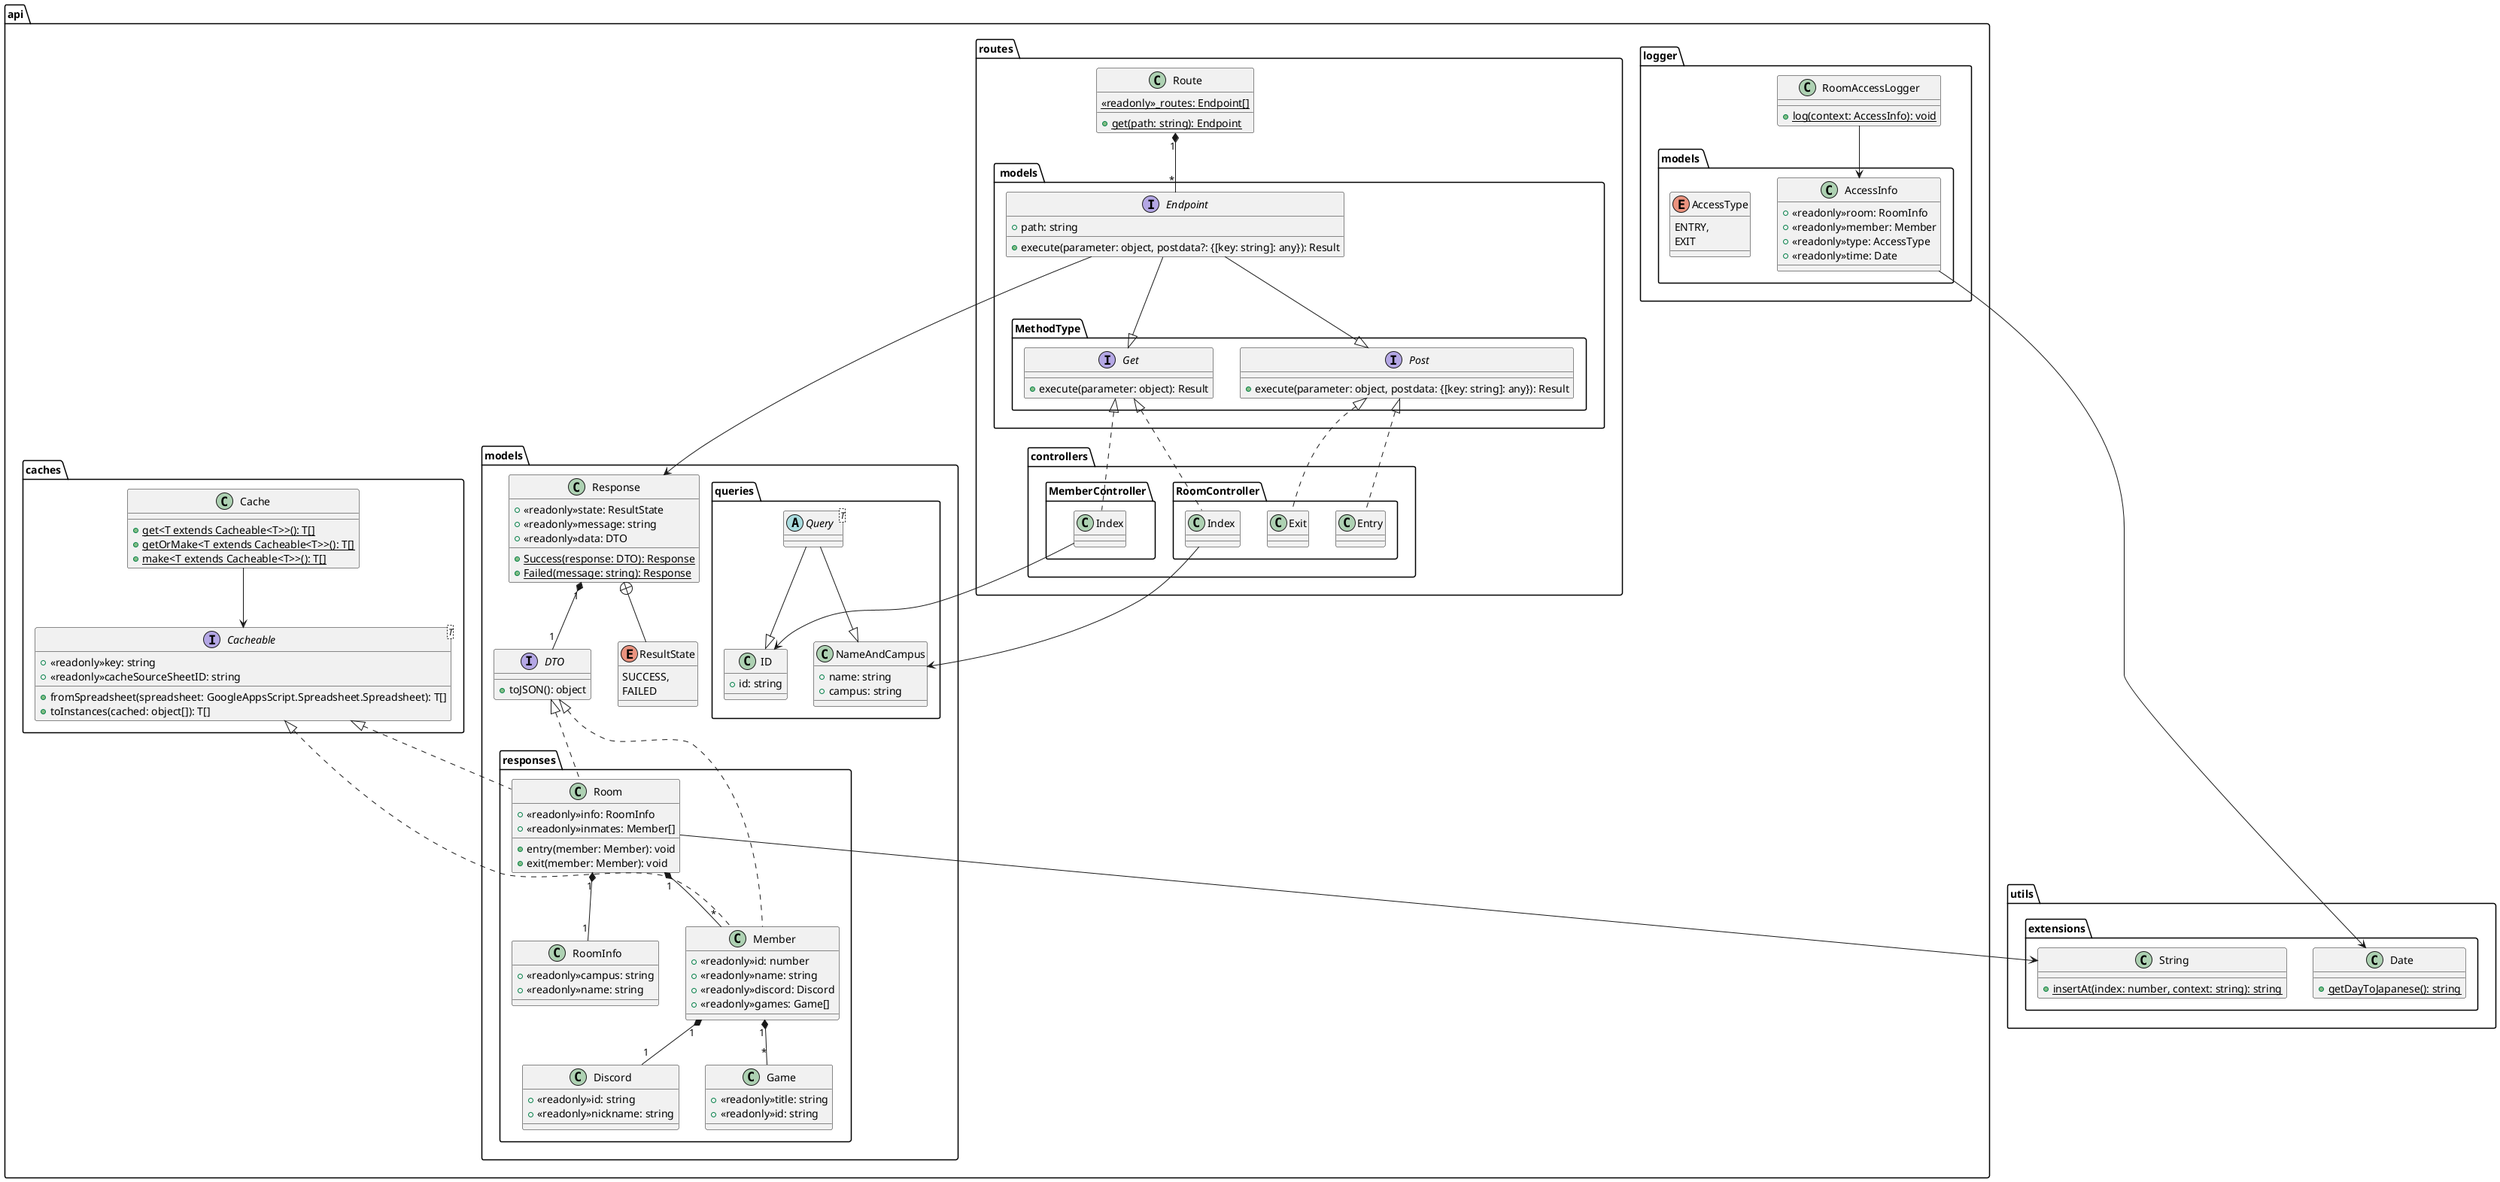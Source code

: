 @startuml
package api
{
    package caches
    {
        class Cache
        {
            +{static}get<T extends Cacheable<T>>(): T[]
            +{static}getOrMake<T extends Cacheable<T>>(): T[]
            +{static}make<T extends Cacheable<T>>(): T[]
        }
        interface Cacheable<T>
        {
            +<<readonly>>key: string
            +<<readonly>>cacheSourceSheetID: string
            +fromSpreadsheet(spreadsheet: GoogleAppsScript.Spreadsheet.Spreadsheet): T[]
            +toInstances(cached: object[]): T[]
        }
    }
    package logger
    {
        package "models "
        {
            class AccessInfo
            {
                +<<readonly>>room: RoomInfo
                +<<readonly>>member: Member
                +<<readonly>>type: AccessType
                +<<readonly>>time: Date
            }
            enum AccessType
            {
                ENTRY,
                EXIT
            }
        }
        class RoomAccessLogger
        {
            +{static}log(context: AccessInfo): void
        }
    }
    package models
    {
        package queries
        {
            class ID
            {
                +id: string
            }
            class NameAndCampus
            {
                +name: string
                +campus: string
            }
            abstract Query<T>
        }
        package responses
        {
            class Discord
            {
                +<<readonly>>id: string
                +<<readonly>>nickname: string
            }
            class Game
            {
                +<<readonly>>title: string
                +<<readonly>>id: string
            }
            class Member
            {
                +<<readonly>>id: number
                +<<readonly>>name: string
                +<<readonly>>discord: Discord
                +<<readonly>>games: Game[]
            }
            class Room
            {
                +<<readonly>>info: RoomInfo
                +<<readonly>>inmates: Member[]
                +entry(member: Member): void
                +exit(member: Member): void
            }
            class RoomInfo
            {
                +<<readonly>>campus: string
                +<<readonly>>name: string
            }
        }
        interface DTO
        {
            +toJSON(): object
        }
        class Response
        {
            +<<readonly>>state: ResultState
            +<<readonly>>message: string
            +<<readonly>>data: DTO
            +{static}Success(response: DTO): Response
            +{static}Failed(message: string): Response
        }
        enum ResultState
        {
            SUCCESS,
            FAILED
        }
    }
    package routes
    {
        package controllers
        {
            package MemberController
            {
                class "Index" as MemberIndex
            }
            package RoomController
            {
                class "Index " as RoomIndex
                class Entry
                class Exit
            }
        }
        package " models"
        {
            interface Endpoint
            {
                +path: string
                +execute(parameter: object, postdata?: {[key: string]: any}): Result
            }
            package MethodType
            {
                interface Get
                {
                    +execute(parameter: object): Result
                }
                interface Post
                {
                    +execute(parameter: object, postdata: {[key: string]: any}): Result
                }
            }
        }
        class Route
        {
            {static}<<readonly>>_routes: Endpoint[]
            +{static}get(path: string): Endpoint
        }
    }
}
package utils
{
    package extensions
    {
        class Date
        {
            +{static}getDayToJapanese(): string
        }
        class String
        {
            +{static}insertAt(index: number, context: string): string
        }
    }
}

Query --|> ID
Query --|> NameAndCampus
Endpoint --|> Get
Endpoint --|> Post

Member .up.|> DTO
Member .up.|> Cacheable
Room .up.|> DTO
Room .up.|> Cacheable
MemberIndex .up.|> Get
Entry .up.|> Post
Exit .up.|> Post
RoomIndex .up.|> Get

Member "1" *-- "1" Discord
Member "1" *-- "*" Game
Room "1" *-- "1" RoomInfo
Room "1" *-- "*" Member
Response "1" *-- "1" DTO
Route "1" *-- "*" Endpoint

Cache --> Cacheable
AccessInfo --> Date
Room --> String
RoomAccessLogger --> AccessInfo
Endpoint --> Response
MemberIndex --> ID
RoomIndex --> NameAndCampus

Response +-- ResultState

@enduml
